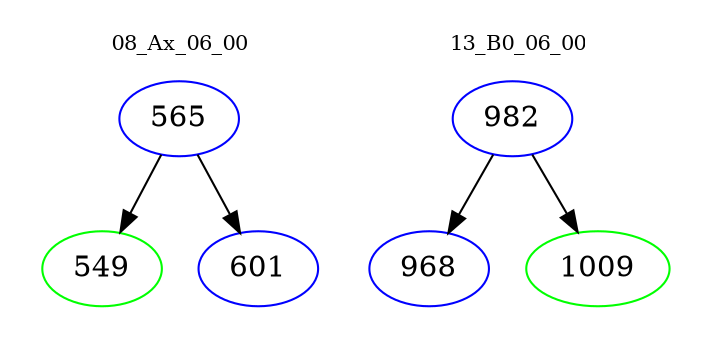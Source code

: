 digraph{
subgraph cluster_0 {
color = white
label = "08_Ax_06_00";
fontsize=10;
T0_565 [label="565", color="blue"]
T0_565 -> T0_549 [color="black"]
T0_549 [label="549", color="green"]
T0_565 -> T0_601 [color="black"]
T0_601 [label="601", color="blue"]
}
subgraph cluster_1 {
color = white
label = "13_B0_06_00";
fontsize=10;
T1_982 [label="982", color="blue"]
T1_982 -> T1_968 [color="black"]
T1_968 [label="968", color="blue"]
T1_982 -> T1_1009 [color="black"]
T1_1009 [label="1009", color="green"]
}
}
